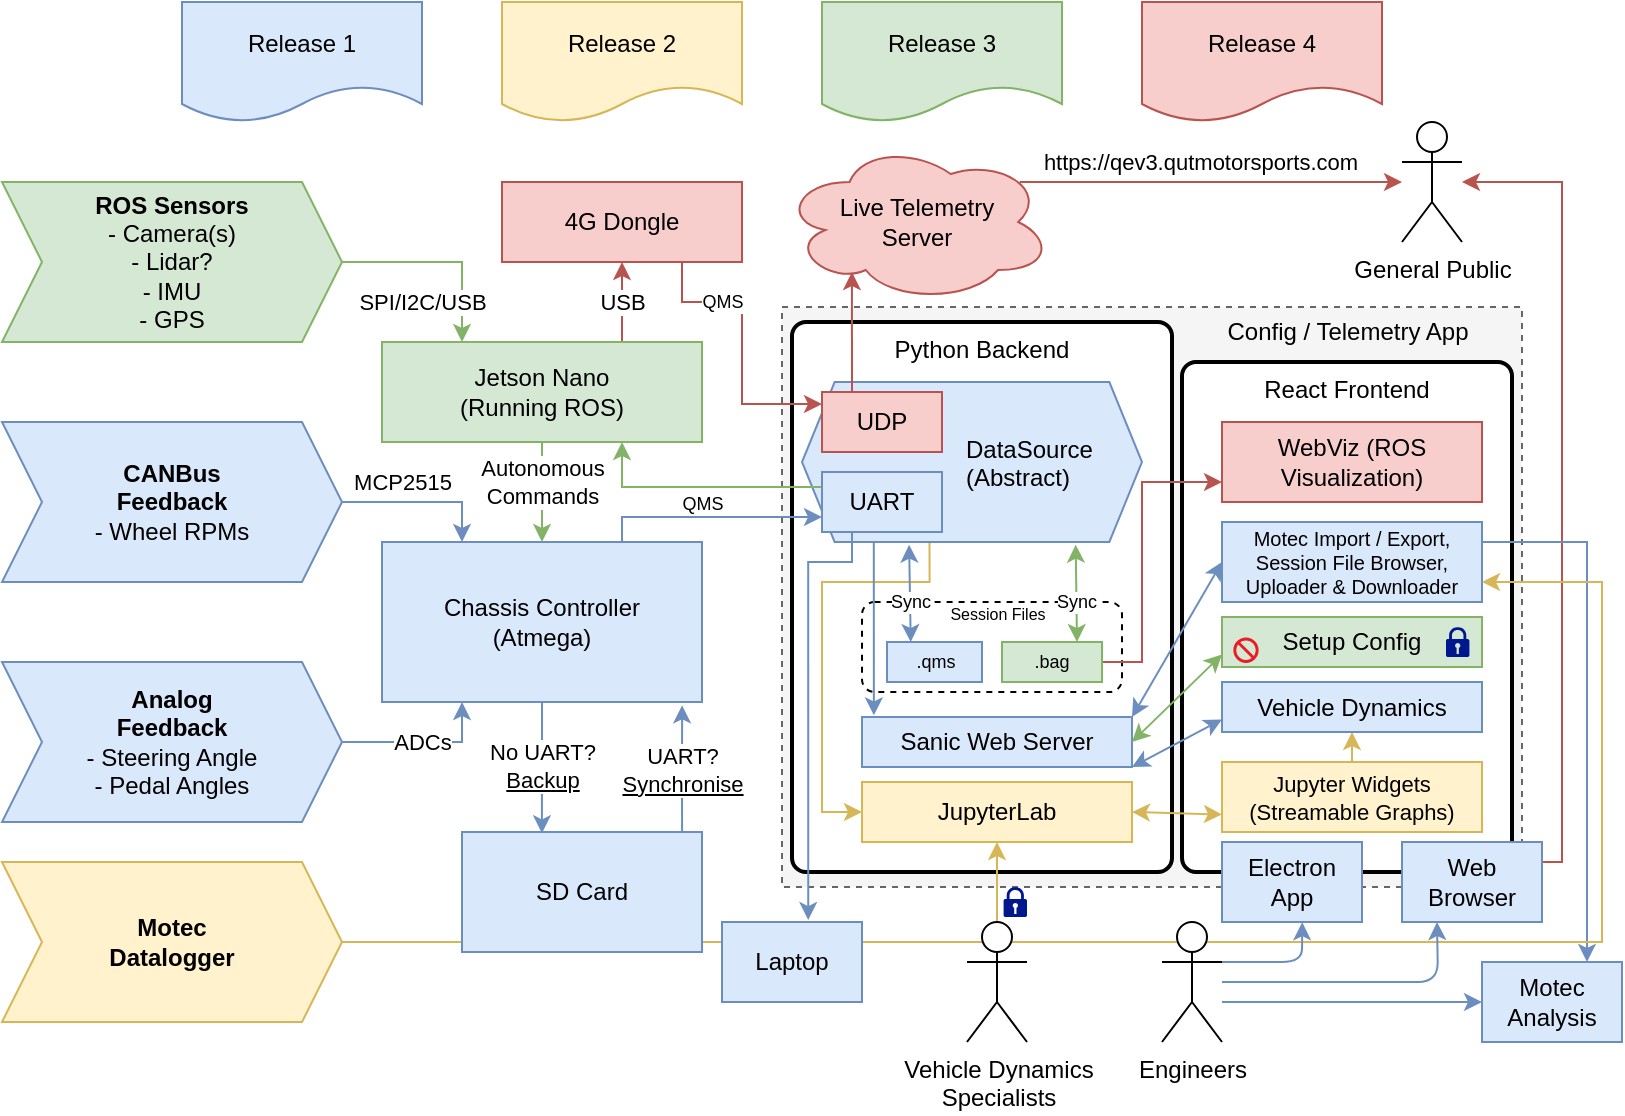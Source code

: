 <mxfile version="12.5.5" type="device"><diagram id="Tt-qvkZaq84tHr5Ab1qQ" name="Page-1"><mxGraphModel dx="1129" dy="1747" grid="1" gridSize="10" guides="1" tooltips="1" connect="1" arrows="1" fold="1" page="1" pageScale="1" pageWidth="850" pageHeight="1100" math="0" shadow="0"><root><mxCell id="0"/><mxCell id="1" parent="0"/><mxCell id="FSaRbAOGkhwXoyxyGRA2-41" value="" style="rounded=0;whiteSpace=wrap;html=1;dashed=1;fillColor=#f5f5f5;strokeColor=#666666;fontColor=#333333;" parent="1" vertex="1"><mxGeometry x="420" y="-17.5" width="370" height="290" as="geometry"/></mxCell><mxCell id="FSaRbAOGkhwXoyxyGRA2-29" value="&lt;div&gt;No UART?&lt;br&gt;&lt;/div&gt;&lt;div&gt;&lt;u&gt;Backup&lt;/u&gt;&lt;/div&gt;" style="edgeStyle=orthogonalEdgeStyle;rounded=0;orthogonalLoop=1;jettySize=auto;html=1;exitX=0.5;exitY=1;exitDx=0;exitDy=0;entryX=0.333;entryY=0.011;entryDx=0;entryDy=0;entryPerimeter=0;fillColor=#dae8fc;strokeColor=#6c8ebf;" parent="1" source="FSaRbAOGkhwXoyxyGRA2-11" target="FSaRbAOGkhwXoyxyGRA2-27" edge="1"><mxGeometry x="-0.011" relative="1" as="geometry"><mxPoint as="offset"/></mxGeometry></mxCell><mxCell id="FSaRbAOGkhwXoyxyGRA2-11" value="&lt;div&gt;Chassis Controller&lt;/div&gt;&lt;div&gt;(Atmega)&lt;br&gt;&lt;/div&gt;" style="rounded=0;whiteSpace=wrap;html=1;fillColor=#dae8fc;strokeColor=#6c8ebf;" parent="1" vertex="1"><mxGeometry x="220" y="100" width="160" height="80" as="geometry"/></mxCell><mxCell id="FSaRbAOGkhwXoyxyGRA2-23" value="MCP2515" style="edgeStyle=orthogonalEdgeStyle;rounded=0;orthogonalLoop=1;jettySize=auto;html=1;exitX=1;exitY=0.5;exitDx=0;exitDy=0;entryX=0.25;entryY=0;entryDx=0;entryDy=0;fillColor=#dae8fc;strokeColor=#6c8ebf;" parent="1" source="FSaRbAOGkhwXoyxyGRA2-13" target="FSaRbAOGkhwXoyxyGRA2-11" edge="1"><mxGeometry x="-0.25" y="10" relative="1" as="geometry"><mxPoint as="offset"/></mxGeometry></mxCell><mxCell id="FSaRbAOGkhwXoyxyGRA2-13" value="&lt;div&gt;&lt;b&gt;CANBus&lt;/b&gt;&lt;/div&gt;&lt;div&gt;&lt;b&gt;Feedback&lt;/b&gt;&lt;/div&gt;&lt;div&gt;- Wheel RPMs&lt;br&gt;&lt;b&gt;&lt;/b&gt;&lt;/div&gt;" style="shape=step;perimeter=stepPerimeter;whiteSpace=wrap;html=1;fixedSize=1;rotation=0;fillColor=#dae8fc;strokeColor=#6c8ebf;" parent="1" vertex="1"><mxGeometry x="30" y="40" width="170" height="80" as="geometry"/></mxCell><mxCell id="FSaRbAOGkhwXoyxyGRA2-24" value="ADCs" style="edgeStyle=orthogonalEdgeStyle;rounded=0;orthogonalLoop=1;jettySize=auto;html=1;exitX=1;exitY=0.5;exitDx=0;exitDy=0;entryX=0.25;entryY=1;entryDx=0;entryDy=0;fillColor=#dae8fc;strokeColor=#6c8ebf;" parent="1" source="FSaRbAOGkhwXoyxyGRA2-14" target="FSaRbAOGkhwXoyxyGRA2-11" edge="1"><mxGeometry relative="1" as="geometry"/></mxCell><mxCell id="FSaRbAOGkhwXoyxyGRA2-14" value="&lt;div&gt;&lt;b&gt;Analog&lt;/b&gt;&lt;/div&gt;&lt;div&gt;&lt;b&gt;Feedback&lt;/b&gt;&lt;/div&gt;&lt;div&gt;- Steering Angle&lt;/div&gt;&lt;div&gt;- Pedal Angles&lt;br&gt;&lt;/div&gt;" style="shape=step;perimeter=stepPerimeter;whiteSpace=wrap;html=1;fixedSize=1;rotation=0;fillColor=#dae8fc;strokeColor=#6c8ebf;" parent="1" vertex="1"><mxGeometry x="30" y="160" width="170" height="80" as="geometry"/></mxCell><mxCell id="FSaRbAOGkhwXoyxyGRA2-37" value="USB" style="edgeStyle=orthogonalEdgeStyle;rounded=0;orthogonalLoop=1;jettySize=auto;html=1;exitX=0.75;exitY=0;exitDx=0;exitDy=0;entryX=0.5;entryY=1;entryDx=0;entryDy=0;fillColor=#f8cecc;strokeColor=#b85450;" parent="1" source="FSaRbAOGkhwXoyxyGRA2-15" target="FSaRbAOGkhwXoyxyGRA2-34" edge="1"><mxGeometry x="0.017" relative="1" as="geometry"><mxPoint x="340" y="-40" as="targetPoint"/><mxPoint as="offset"/></mxGeometry></mxCell><mxCell id="FSaRbAOGkhwXoyxyGRA2-15" value="&lt;div&gt;Jetson Nano&lt;/div&gt;&lt;div&gt;(Running ROS)&lt;br&gt;&lt;/div&gt;" style="rounded=0;whiteSpace=wrap;html=1;fillColor=#d5e8d4;strokeColor=#82b366;" parent="1" vertex="1"><mxGeometry x="220" width="160" height="50" as="geometry"/></mxCell><mxCell id="FSaRbAOGkhwXoyxyGRA2-22" value="&lt;div&gt;SPI/I2C/USB&lt;/div&gt;" style="edgeStyle=orthogonalEdgeStyle;rounded=0;orthogonalLoop=1;jettySize=auto;html=1;exitX=1;exitY=0.5;exitDx=0;exitDy=0;entryX=0.25;entryY=0;entryDx=0;entryDy=0;fillColor=#d5e8d4;strokeColor=#82b366;" parent="1" source="FSaRbAOGkhwXoyxyGRA2-19" target="FSaRbAOGkhwXoyxyGRA2-15" edge="1"><mxGeometry x="0.604" y="-20" relative="1" as="geometry"><mxPoint as="offset"/></mxGeometry></mxCell><mxCell id="FSaRbAOGkhwXoyxyGRA2-19" value="&lt;div&gt;&lt;b&gt;ROS Sensors&lt;/b&gt;&lt;/div&gt;&lt;div&gt;- Camera(s)&lt;/div&gt;&lt;div&gt;- Lidar?&lt;/div&gt;&lt;div&gt;- IMU&lt;/div&gt;&lt;div&gt;- GPS&lt;br&gt;&lt;/div&gt;" style="shape=step;perimeter=stepPerimeter;whiteSpace=wrap;html=1;fixedSize=1;rotation=0;fillColor=#d5e8d4;strokeColor=#82b366;" parent="1" vertex="1"><mxGeometry x="30" y="-80" width="170" height="80" as="geometry"/></mxCell><mxCell id="FSaRbAOGkhwXoyxyGRA2-31" value="&lt;div&gt;UART?&lt;/div&gt;&lt;div&gt;&lt;u&gt;Synchronise&lt;/u&gt;&lt;br&gt;&lt;/div&gt;" style="edgeStyle=orthogonalEdgeStyle;rounded=0;orthogonalLoop=1;jettySize=auto;html=1;exitX=0.917;exitY=0.028;exitDx=0;exitDy=0;entryX=0.938;entryY=1.021;entryDx=0;entryDy=0;entryPerimeter=0;exitPerimeter=0;fillColor=#dae8fc;strokeColor=#6c8ebf;" parent="1" source="FSaRbAOGkhwXoyxyGRA2-27" target="FSaRbAOGkhwXoyxyGRA2-11" edge="1"><mxGeometry relative="1" as="geometry"/></mxCell><mxCell id="FSaRbAOGkhwXoyxyGRA2-32" value="Python Backend" style="rounded=1;whiteSpace=wrap;html=1;absoluteArcSize=1;arcSize=14;strokeWidth=2;verticalAlign=top;" parent="1" vertex="1"><mxGeometry x="425" y="-10" width="190" height="275" as="geometry"/></mxCell><mxCell id="ucsxu9YpyG6c2LlJ2GXp-8" style="edgeStyle=orthogonalEdgeStyle;rounded=0;orthogonalLoop=1;jettySize=auto;html=1;exitX=0.75;exitY=1;exitDx=0;exitDy=0;fillColor=#f8cecc;strokeColor=#b85450;" parent="1" source="FSaRbAOGkhwXoyxyGRA2-34" target="OwCHrOAxboVEznAXOx7y-9" edge="1"><mxGeometry relative="1" as="geometry"><Array as="points"><mxPoint x="370" y="-20"/><mxPoint x="400" y="-20"/><mxPoint x="400" y="31"/></Array></mxGeometry></mxCell><mxCell id="ucsxu9YpyG6c2LlJ2GXp-9" value="QMS" style="text;html=1;align=center;verticalAlign=middle;resizable=0;points=[];labelBackgroundColor=#ffffff;fontSize=9;" parent="ucsxu9YpyG6c2LlJ2GXp-8" vertex="1" connectable="0"><mxGeometry x="-0.718" y="6" relative="1" as="geometry"><mxPoint x="19.86" y="5.83" as="offset"/></mxGeometry></mxCell><mxCell id="FSaRbAOGkhwXoyxyGRA2-34" value="4G Dongle" style="rounded=0;whiteSpace=wrap;html=1;fillColor=#f8cecc;strokeColor=#b85450;" parent="1" vertex="1"><mxGeometry x="280" y="-80" width="120" height="40" as="geometry"/></mxCell><mxCell id="FSaRbAOGkhwXoyxyGRA2-42" value="Config / Telemetry App" style="text;html=1;strokeColor=none;fillColor=none;align=center;verticalAlign=middle;whiteSpace=wrap;rounded=0;dashed=1;" parent="1" vertex="1"><mxGeometry x="627.5" y="-10" width="150" height="10" as="geometry"/></mxCell><mxCell id="FSaRbAOGkhwXoyxyGRA2-46" value="General Public" style="shape=umlActor;verticalLabelPosition=bottom;labelBackgroundColor=#ffffff;verticalAlign=top;html=1;outlineConnect=0;" parent="1" vertex="1"><mxGeometry x="730" y="-110" width="30" height="60" as="geometry"/></mxCell><mxCell id="OwCHrOAxboVEznAXOx7y-3" value="JupyterLab" style="rounded=0;whiteSpace=wrap;html=1;fillColor=#fff2cc;strokeColor=#d6b656;" parent="1" vertex="1"><mxGeometry x="460" y="220" width="135" height="30" as="geometry"/></mxCell><mxCell id="OwCHrOAxboVEznAXOx7y-4" value="Sanic Web Server" style="rounded=0;whiteSpace=wrap;html=1;fillColor=#dae8fc;strokeColor=#6c8ebf;" parent="1" vertex="1"><mxGeometry x="460" y="187.5" width="135" height="25" as="geometry"/></mxCell><mxCell id="OwCHrOAxboVEznAXOx7y-49" style="edgeStyle=orthogonalEdgeStyle;rounded=0;orthogonalLoop=1;jettySize=auto;html=1;exitX=0.375;exitY=1;exitDx=0;exitDy=0;entryX=0;entryY=0.5;entryDx=0;entryDy=0;fontSize=11;fillColor=#fff2cc;strokeColor=#d6b656;" parent="1" source="OwCHrOAxboVEznAXOx7y-5" target="OwCHrOAxboVEznAXOx7y-3" edge="1"><mxGeometry relative="1" as="geometry"><Array as="points"><mxPoint x="494" y="120"/><mxPoint x="440" y="120"/><mxPoint x="440" y="235"/></Array></mxGeometry></mxCell><mxCell id="OwCHrOAxboVEznAXOx7y-5" value="" style="shape=hexagon;perimeter=hexagonPerimeter2;whiteSpace=wrap;html=1;size=0.096;verticalAlign=top;fillColor=#dae8fc;strokeColor=#6c8ebf;" parent="1" vertex="1"><mxGeometry x="430" y="20" width="170" height="80" as="geometry"/></mxCell><mxCell id="OwCHrOAxboVEznAXOx7y-50" style="edgeStyle=orthogonalEdgeStyle;rounded=0;orthogonalLoop=1;jettySize=auto;html=1;exitX=0.25;exitY=1;exitDx=0;exitDy=0;entryX=0.616;entryY=-0.024;entryDx=0;entryDy=0;entryPerimeter=0;fontSize=11;fillColor=#dae8fc;strokeColor=#6c8ebf;" parent="1" source="OwCHrOAxboVEznAXOx7y-6" target="OwCHrOAxboVEznAXOx7y-31" edge="1"><mxGeometry relative="1" as="geometry"><Array as="points"><mxPoint x="455" y="110"/><mxPoint x="433" y="110"/></Array></mxGeometry></mxCell><mxCell id="ucsxu9YpyG6c2LlJ2GXp-30" value="QMS" style="edgeStyle=orthogonalEdgeStyle;rounded=0;orthogonalLoop=1;jettySize=auto;html=1;exitX=0;exitY=0.25;exitDx=0;exitDy=0;entryX=0.75;entryY=1;entryDx=0;entryDy=0;fontSize=9;fillColor=#d5e8d4;strokeColor=#82b366;" parent="1" source="OwCHrOAxboVEznAXOx7y-6" target="FSaRbAOGkhwXoyxyGRA2-15" edge="1"><mxGeometry x="-0.017" y="8" relative="1" as="geometry"><mxPoint as="offset"/></mxGeometry></mxCell><mxCell id="OwCHrOAxboVEznAXOx7y-6" value="UART" style="rounded=0;whiteSpace=wrap;html=1;fillColor=#dae8fc;strokeColor=#6c8ebf;" parent="1" vertex="1"><mxGeometry x="440" y="65" width="60" height="30" as="geometry"/></mxCell><mxCell id="OwCHrOAxboVEznAXOx7y-8" value="React Frontend" style="rounded=1;whiteSpace=wrap;html=1;absoluteArcSize=1;arcSize=14;strokeWidth=2;verticalAlign=top;" parent="1" vertex="1"><mxGeometry x="620" y="10" width="165" height="255" as="geometry"/></mxCell><mxCell id="FSaRbAOGkhwXoyxyGRA2-43" value="Electron App" style="rounded=0;whiteSpace=wrap;html=1;fillColor=#dae8fc;strokeColor=#6c8ebf;" parent="1" vertex="1"><mxGeometry x="640" y="250" width="70" height="40" as="geometry"/></mxCell><mxCell id="OwCHrOAxboVEznAXOx7y-47" style="edgeStyle=orthogonalEdgeStyle;rounded=0;orthogonalLoop=1;jettySize=auto;html=1;exitX=1;exitY=0.25;exitDx=0;exitDy=0;fontSize=11;fillColor=#f8cecc;strokeColor=#b85450;" parent="1" source="FSaRbAOGkhwXoyxyGRA2-44" edge="1"><mxGeometry relative="1" as="geometry"><mxPoint x="760.0" y="-80" as="targetPoint"/><Array as="points"><mxPoint x="810" y="260"/><mxPoint x="810" y="-80"/></Array></mxGeometry></mxCell><mxCell id="FSaRbAOGkhwXoyxyGRA2-44" value="&lt;div&gt;Web&lt;/div&gt;&lt;div&gt;Browser&lt;br&gt;&lt;/div&gt;" style="rounded=0;whiteSpace=wrap;html=1;fillColor=#dae8fc;strokeColor=#6c8ebf;" parent="1" vertex="1"><mxGeometry x="730" y="250" width="70" height="40" as="geometry"/></mxCell><mxCell id="OwCHrOAxboVEznAXOx7y-40" value="https://qev3.qutmotorsports.com" style="edgeStyle=orthogonalEdgeStyle;rounded=0;orthogonalLoop=1;jettySize=auto;html=1;exitX=0.88;exitY=0.25;exitDx=0;exitDy=0;exitPerimeter=0;fillColor=#f8cecc;strokeColor=#b85450;" parent="1" source="FSaRbAOGkhwXoyxyGRA2-35" edge="1"><mxGeometry x="-0.046" y="10" relative="1" as="geometry"><mxPoint x="730" y="-80" as="targetPoint"/><mxPoint x="-1" as="offset"/></mxGeometry></mxCell><mxCell id="FSaRbAOGkhwXoyxyGRA2-35" value="&lt;div&gt;Live Telemetry&lt;/div&gt;&lt;div&gt;Server&lt;br&gt;&lt;/div&gt;" style="ellipse;shape=cloud;whiteSpace=wrap;html=1;fillColor=#f8cecc;strokeColor=#b85450;" parent="1" vertex="1"><mxGeometry x="420" y="-100" width="135" height="80" as="geometry"/></mxCell><mxCell id="OwCHrOAxboVEznAXOx7y-39" style="edgeStyle=orthogonalEdgeStyle;rounded=0;orthogonalLoop=1;jettySize=auto;html=1;exitX=0.25;exitY=0;exitDx=0;exitDy=0;entryX=0.259;entryY=0.813;entryDx=0;entryDy=0;entryPerimeter=0;fillColor=#f8cecc;strokeColor=#b85450;" parent="1" source="OwCHrOAxboVEznAXOx7y-9" target="FSaRbAOGkhwXoyxyGRA2-35" edge="1"><mxGeometry relative="1" as="geometry"/></mxCell><mxCell id="OwCHrOAxboVEznAXOx7y-9" value="UDP" style="rounded=0;whiteSpace=wrap;html=1;fillColor=#f8cecc;strokeColor=#b85450;" parent="1" vertex="1"><mxGeometry x="440" y="25" width="60" height="30" as="geometry"/></mxCell><mxCell id="OwCHrOAxboVEznAXOx7y-54" style="edgeStyle=orthogonalEdgeStyle;rounded=0;orthogonalLoop=1;jettySize=auto;html=1;exitX=0.5;exitY=0;exitDx=0;exitDy=0;entryX=0.5;entryY=1;entryDx=0;entryDy=0;fontSize=11;fillColor=#fff2cc;strokeColor=#d6b656;" parent="1" source="OwCHrOAxboVEznAXOx7y-10" target="OwCHrOAxboVEznAXOx7y-51" edge="1"><mxGeometry relative="1" as="geometry"/></mxCell><mxCell id="OwCHrOAxboVEznAXOx7y-10" value="&lt;div style=&quot;font-size: 11px;&quot;&gt;Jupyter Widgets&lt;/div&gt;&lt;div style=&quot;font-size: 11px;&quot;&gt;(Streamable Graphs)&lt;br style=&quot;font-size: 11px;&quot;&gt;&lt;/div&gt;" style="rounded=0;whiteSpace=wrap;html=1;fontSize=11;fillColor=#fff2cc;strokeColor=#d6b656;" parent="1" vertex="1"><mxGeometry x="640" y="210" width="130" height="35" as="geometry"/></mxCell><mxCell id="OwCHrOAxboVEznAXOx7y-12" value="" style="endArrow=classic;startArrow=classic;html=1;exitX=1;exitY=0.5;exitDx=0;exitDy=0;entryX=0;entryY=0.75;entryDx=0;entryDy=0;fillColor=#fff2cc;strokeColor=#d6b656;" parent="1" source="OwCHrOAxboVEznAXOx7y-3" target="OwCHrOAxboVEznAXOx7y-10" edge="1"><mxGeometry width="50" height="50" relative="1" as="geometry"><mxPoint x="30" y="500" as="sourcePoint"/><mxPoint x="80" y="450" as="targetPoint"/></mxGeometry></mxCell><mxCell id="OwCHrOAxboVEznAXOx7y-16" value="&lt;div&gt;DataSource&lt;/div&gt;&lt;div&gt;(Abstract)&lt;/div&gt;" style="text;html=1;" parent="1" vertex="1"><mxGeometry x="510" y="40" width="80" height="30" as="geometry"/></mxCell><mxCell id="OwCHrOAxboVEznAXOx7y-19" value="WebViz (ROS Visualization)" style="rounded=0;whiteSpace=wrap;html=1;fillColor=#f8cecc;strokeColor=#b85450;" parent="1" vertex="1"><mxGeometry x="640" y="40" width="130" height="40" as="geometry"/></mxCell><mxCell id="OwCHrOAxboVEznAXOx7y-26" value="" style="endArrow=classic;html=1;entryX=0.5;entryY=1;entryDx=0;entryDy=0;exitX=0.5;exitY=0;exitDx=0;exitDy=0;exitPerimeter=0;fillColor=#fff2cc;strokeColor=#d6b656;" parent="1" source="OwCHrOAxboVEznAXOx7y-7" target="OwCHrOAxboVEznAXOx7y-3" edge="1"><mxGeometry width="50" height="50" relative="1" as="geometry"><mxPoint x="528" y="280" as="sourcePoint"/><mxPoint x="200" y="450" as="targetPoint"/></mxGeometry></mxCell><mxCell id="OwCHrOAxboVEznAXOx7y-32" style="edgeStyle=orthogonalEdgeStyle;rounded=0;orthogonalLoop=1;jettySize=auto;html=1;exitX=0.75;exitY=0;exitDx=0;exitDy=0;entryX=0;entryY=0.75;entryDx=0;entryDy=0;fillColor=#dae8fc;strokeColor=#6c8ebf;" parent="1" source="FSaRbAOGkhwXoyxyGRA2-11" target="OwCHrOAxboVEznAXOx7y-6" edge="1"><mxGeometry relative="1" as="geometry"><Array as="points"><mxPoint x="340" y="88"/></Array></mxGeometry></mxCell><mxCell id="OwCHrOAxboVEznAXOx7y-44" value="Setup Config" style="rounded=0;whiteSpace=wrap;html=1;fillColor=#d5e8d4;strokeColor=#82b366;" parent="1" vertex="1"><mxGeometry x="640" y="137.5" width="130" height="25" as="geometry"/></mxCell><mxCell id="OwCHrOAxboVEznAXOx7y-51" value="&lt;div&gt;Vehicle Dynamics&lt;/div&gt;" style="rounded=0;whiteSpace=wrap;html=1;fillColor=#dae8fc;strokeColor=#6c8ebf;align=center;" parent="1" vertex="1"><mxGeometry x="640" y="170" width="130" height="25" as="geometry"/></mxCell><mxCell id="ucsxu9YpyG6c2LlJ2GXp-1" value="Release 1" style="shape=document;whiteSpace=wrap;html=1;boundedLbl=1;fillColor=#dae8fc;strokeColor=#6c8ebf;" parent="1" vertex="1"><mxGeometry x="120" y="-170" width="120" height="60" as="geometry"/></mxCell><mxCell id="ucsxu9YpyG6c2LlJ2GXp-4" value="&lt;div&gt;Release 2&lt;/div&gt;" style="shape=document;whiteSpace=wrap;html=1;boundedLbl=1;fillColor=#fff2cc;strokeColor=#d6b656;" parent="1" vertex="1"><mxGeometry x="280" y="-170" width="120" height="60" as="geometry"/></mxCell><mxCell id="ucsxu9YpyG6c2LlJ2GXp-5" value="&lt;div&gt;Release 3&lt;/div&gt;" style="shape=document;whiteSpace=wrap;html=1;boundedLbl=1;fillColor=#d5e8d4;strokeColor=#82b366;" parent="1" vertex="1"><mxGeometry x="440" y="-170" width="120" height="60" as="geometry"/></mxCell><mxCell id="ucsxu9YpyG6c2LlJ2GXp-6" value="Release 4" style="shape=document;whiteSpace=wrap;html=1;boundedLbl=1;fillColor=#f8cecc;strokeColor=#b85450;" parent="1" vertex="1"><mxGeometry x="600" y="-170" width="120" height="60" as="geometry"/></mxCell><mxCell id="ucsxu9YpyG6c2LlJ2GXp-13" value="" style="endArrow=classic;startArrow=classic;html=1;fontSize=9;entryX=0;entryY=0.75;entryDx=0;entryDy=0;exitX=1;exitY=1;exitDx=0;exitDy=0;fillColor=#dae8fc;strokeColor=#6c8ebf;" parent="1" source="OwCHrOAxboVEznAXOx7y-4" target="OwCHrOAxboVEznAXOx7y-51" edge="1"><mxGeometry width="50" height="50" relative="1" as="geometry"><mxPoint x="30" y="470" as="sourcePoint"/><mxPoint x="80" y="420" as="targetPoint"/></mxGeometry></mxCell><mxCell id="ucsxu9YpyG6c2LlJ2GXp-14" value="" style="endArrow=classic;startArrow=classic;html=1;fontSize=9;entryX=0;entryY=0.75;entryDx=0;entryDy=0;exitX=1;exitY=0.5;exitDx=0;exitDy=0;fillColor=#d5e8d4;strokeColor=#82b366;" parent="1" source="OwCHrOAxboVEznAXOx7y-4" target="OwCHrOAxboVEznAXOx7y-44" edge="1"><mxGeometry width="50" height="50" relative="1" as="geometry"><mxPoint x="30" y="470" as="sourcePoint"/><mxPoint x="80" y="420" as="targetPoint"/></mxGeometry></mxCell><mxCell id="ucsxu9YpyG6c2LlJ2GXp-18" value="" style="rounded=1;whiteSpace=wrap;html=1;fontSize=9;dashed=1;verticalAlign=top;arcSize=14;" parent="1" vertex="1"><mxGeometry x="460" y="130" width="130" height="45" as="geometry"/></mxCell><mxCell id="ucsxu9YpyG6c2LlJ2GXp-20" value=".qms" style="rounded=0;whiteSpace=wrap;html=1;fontSize=9;fillColor=#dae8fc;strokeColor=#6c8ebf;" parent="1" vertex="1"><mxGeometry x="472.5" y="150" width="47.5" height="20" as="geometry"/></mxCell><mxCell id="ucsxu9YpyG6c2LlJ2GXp-28" style="edgeStyle=orthogonalEdgeStyle;rounded=0;orthogonalLoop=1;jettySize=auto;html=1;exitX=1;exitY=0.5;exitDx=0;exitDy=0;entryX=0;entryY=0.75;entryDx=0;entryDy=0;fontSize=9;fillColor=#f8cecc;strokeColor=#b85450;" parent="1" source="ucsxu9YpyG6c2LlJ2GXp-21" target="OwCHrOAxboVEznAXOx7y-19" edge="1"><mxGeometry relative="1" as="geometry"><Array as="points"><mxPoint x="600" y="160"/><mxPoint x="600" y="70"/></Array></mxGeometry></mxCell><mxCell id="ucsxu9YpyG6c2LlJ2GXp-21" value=".bag" style="rounded=0;whiteSpace=wrap;html=1;fontSize=9;fillColor=#d5e8d4;strokeColor=#82b366;" parent="1" vertex="1"><mxGeometry x="530" y="150" width="50" height="20" as="geometry"/></mxCell><mxCell id="ucsxu9YpyG6c2LlJ2GXp-25" value="Sync" style="endArrow=classic;startArrow=classic;html=1;fontSize=9;exitX=0.315;exitY=1.017;exitDx=0;exitDy=0;exitPerimeter=0;entryX=0.25;entryY=0;entryDx=0;entryDy=0;fillColor=#dae8fc;strokeColor=#6c8ebf;" parent="1" source="OwCHrOAxboVEznAXOx7y-5" target="ucsxu9YpyG6c2LlJ2GXp-20" edge="1"><mxGeometry x="0.178" width="50" height="50" relative="1" as="geometry"><mxPoint x="30" y="470" as="sourcePoint"/><mxPoint x="80" y="420" as="targetPoint"/><mxPoint as="offset"/></mxGeometry></mxCell><mxCell id="ucsxu9YpyG6c2LlJ2GXp-27" value="Sync" style="endArrow=classic;startArrow=classic;html=1;fontSize=9;exitX=0.805;exitY=1.017;exitDx=0;exitDy=0;exitPerimeter=0;entryX=0.75;entryY=0;entryDx=0;entryDy=0;fillColor=#d5e8d4;strokeColor=#82b366;" parent="1" source="OwCHrOAxboVEznAXOx7y-5" target="ucsxu9YpyG6c2LlJ2GXp-21" edge="1"><mxGeometry x="0.178" width="50" height="50" relative="1" as="geometry"><mxPoint x="30" y="470" as="sourcePoint"/><mxPoint x="80" y="420" as="targetPoint"/><mxPoint as="offset"/></mxGeometry></mxCell><mxCell id="ucsxu9YpyG6c2LlJ2GXp-32" value="&lt;font style=&quot;font-size: 8px&quot;&gt;Session Files&lt;br&gt;&lt;/font&gt;" style="text;html=1;strokeColor=none;fillColor=none;align=center;verticalAlign=middle;whiteSpace=wrap;rounded=0;fontSize=9;" parent="1" vertex="1"><mxGeometry x="497.5" y="130" width="60" height="12.5" as="geometry"/></mxCell><mxCell id="ucsxu9YpyG6c2LlJ2GXp-34" style="edgeStyle=orthogonalEdgeStyle;rounded=0;orthogonalLoop=1;jettySize=auto;html=1;exitX=0.375;exitY=1;exitDx=0;exitDy=0;entryX=0.044;entryY=-0.033;entryDx=0;entryDy=0;entryPerimeter=0;fontSize=9;fillColor=#dae8fc;strokeColor=#6c8ebf;" parent="1" source="OwCHrOAxboVEznAXOx7y-5" target="OwCHrOAxboVEznAXOx7y-4" edge="1"><mxGeometry relative="1" as="geometry"><Array as="points"><mxPoint x="466" y="100"/></Array></mxGeometry></mxCell><mxCell id="kUVWs_AEAM7gfsOTqryA-1" value="" style="aspect=fixed;pointerEvents=1;shadow=0;dashed=0;html=1;strokeColor=none;labelPosition=center;verticalLabelPosition=bottom;verticalAlign=top;align=center;fillColor=#00188D;shape=mxgraph.mscae.enterprise.lock" vertex="1" parent="1"><mxGeometry x="530.8" y="272.5" width="11.7" height="15" as="geometry"/></mxCell><mxCell id="kUVWs_AEAM7gfsOTqryA-3" value="" style="aspect=fixed;pointerEvents=1;shadow=0;dashed=0;html=1;strokeColor=none;labelPosition=center;verticalLabelPosition=bottom;verticalAlign=top;align=center;fillColor=#00188D;shape=mxgraph.mscae.enterprise.lock" vertex="1" parent="1"><mxGeometry x="752" y="142.5" width="11.7" height="15" as="geometry"/></mxCell><mxCell id="kUVWs_AEAM7gfsOTqryA-22" style="edgeStyle=orthogonalEdgeStyle;rounded=0;jumpSize=3;orthogonalLoop=1;jettySize=auto;html=1;exitX=1;exitY=0.25;exitDx=0;exitDy=0;entryX=0.75;entryY=0;entryDx=0;entryDy=0;fillColor=#dae8fc;strokeColor=#6c8ebf;" edge="1" parent="1" source="kUVWs_AEAM7gfsOTqryA-5" target="kUVWs_AEAM7gfsOTqryA-8"><mxGeometry relative="1" as="geometry"/></mxCell><mxCell id="kUVWs_AEAM7gfsOTqryA-5" value="Motec Import / Export, Session File Browser, Uploader &amp;amp; Downloader" style="rounded=0;whiteSpace=wrap;html=1;align=center;fillColor=#dae8fc;strokeColor=#6c8ebf;fontSize=10;" vertex="1" parent="1"><mxGeometry x="640" y="90" width="130" height="40" as="geometry"/></mxCell><mxCell id="kUVWs_AEAM7gfsOTqryA-6" value="" style="endArrow=classic;startArrow=classic;html=1;fontSize=9;entryX=0;entryY=0.5;entryDx=0;entryDy=0;exitX=1;exitY=0;exitDx=0;exitDy=0;fillColor=#dae8fc;strokeColor=#6c8ebf;" edge="1" parent="1" source="OwCHrOAxboVEznAXOx7y-4" target="kUVWs_AEAM7gfsOTqryA-5"><mxGeometry width="50" height="50" relative="1" as="geometry"><mxPoint x="605" y="222.5" as="sourcePoint"/><mxPoint x="650" y="198.75" as="targetPoint"/></mxGeometry></mxCell><mxCell id="kUVWs_AEAM7gfsOTqryA-27" style="edgeStyle=orthogonalEdgeStyle;rounded=0;jumpSize=3;orthogonalLoop=1;jettySize=auto;html=1;exitX=1;exitY=0.5;exitDx=0;exitDy=0;entryX=1;entryY=0.75;entryDx=0;entryDy=0;fillColor=#fff2cc;strokeColor=#d6b656;" edge="1" parent="1" source="kUVWs_AEAM7gfsOTqryA-10" target="kUVWs_AEAM7gfsOTqryA-5"><mxGeometry relative="1" as="geometry"><Array as="points"><mxPoint x="830" y="300"/><mxPoint x="830" y="120"/></Array></mxGeometry></mxCell><mxCell id="kUVWs_AEAM7gfsOTqryA-10" value="&lt;div&gt;&lt;b&gt;Motec&lt;/b&gt;&lt;/div&gt;&lt;div&gt;&lt;b&gt;Datalogger&lt;/b&gt;&lt;/div&gt;" style="shape=step;perimeter=stepPerimeter;whiteSpace=wrap;html=1;fixedSize=1;rotation=0;fillColor=#fff2cc;strokeColor=#d6b656;" vertex="1" parent="1"><mxGeometry x="30" y="260" width="170" height="80" as="geometry"/></mxCell><mxCell id="kUVWs_AEAM7gfsOTqryA-15" value="" style="group" vertex="1" connectable="0" parent="1"><mxGeometry x="642" y="140" width="20" height="25" as="geometry"/></mxCell><mxCell id="kUVWs_AEAM7gfsOTqryA-14" value="" style="shape=image;html=1;verticalAlign=top;verticalLabelPosition=bottom;labelBackgroundColor=#ffffff;imageAspect=0;aspect=fixed;image=https://cdn3.iconfinder.com/data/icons/linecons-free-vector-icons-pack/32/cloud-128.png;align=center;" vertex="1" parent="kUVWs_AEAM7gfsOTqryA-15"><mxGeometry width="20" height="20" as="geometry"/></mxCell><mxCell id="kUVWs_AEAM7gfsOTqryA-12" value="" style="aspect=fixed;pointerEvents=1;shadow=0;dashed=0;html=1;strokeColor=none;labelPosition=center;verticalLabelPosition=bottom;verticalAlign=top;align=center;shape=mxgraph.mscae.enterprise.not_allowed;fillColor=#EA1C24;" vertex="1" parent="kUVWs_AEAM7gfsOTqryA-15"><mxGeometry x="3.672" y="7.812" width="12.656" height="12.656" as="geometry"/></mxCell><mxCell id="kUVWs_AEAM7gfsOTqryA-18" value="" style="endArrow=classic;html=1;entryX=0;entryY=0.5;entryDx=0;entryDy=0;fillColor=#dae8fc;strokeColor=#6c8ebf;" edge="1" parent="1" target="kUVWs_AEAM7gfsOTqryA-8"><mxGeometry width="50" height="50" relative="1" as="geometry"><mxPoint x="640" y="330" as="sourcePoint"/><mxPoint x="690.11" y="300.12" as="targetPoint"/><Array as="points"/></mxGeometry></mxCell><mxCell id="OwCHrOAxboVEznAXOx7y-31" value="Laptop" style="rounded=0;whiteSpace=wrap;html=1;fillColor=#dae8fc;strokeColor=#6c8ebf;" parent="1" vertex="1"><mxGeometry x="390" y="290" width="70" height="40" as="geometry"/></mxCell><mxCell id="OwCHrOAxboVEznAXOx7y-7" value="&lt;div&gt;Vehicle Dynamics&lt;/div&gt;&lt;div&gt;Specialists&lt;br&gt;&lt;/div&gt;" style="shape=umlActor;verticalLabelPosition=bottom;labelBackgroundColor=#ffffff;verticalAlign=top;html=1;outlineConnect=0;" parent="1" vertex="1"><mxGeometry x="512.5" y="290" width="30" height="60" as="geometry"/></mxCell><mxCell id="kUVWs_AEAM7gfsOTqryA-8" value="&lt;div&gt;Motec&lt;/div&gt;&lt;div&gt;Analysis&lt;br&gt;&lt;/div&gt;" style="rounded=0;whiteSpace=wrap;html=1;fillColor=#dae8fc;strokeColor=#6c8ebf;" vertex="1" parent="1"><mxGeometry x="770" y="310" width="70" height="40" as="geometry"/></mxCell><mxCell id="kUVWs_AEAM7gfsOTqryA-21" value="&lt;div&gt;Autonomous&lt;/div&gt;&lt;div&gt;Commands&lt;br&gt;&lt;/div&gt;" style="endArrow=classic;html=1;exitX=0.5;exitY=1;exitDx=0;exitDy=0;entryX=0.5;entryY=0;entryDx=0;entryDy=0;fillColor=#d5e8d4;strokeColor=#82b366;" edge="1" parent="1" source="FSaRbAOGkhwXoyxyGRA2-15" target="FSaRbAOGkhwXoyxyGRA2-11"><mxGeometry x="-0.2" width="50" height="50" relative="1" as="geometry"><mxPoint x="30" y="470" as="sourcePoint"/><mxPoint x="80" y="420" as="targetPoint"/><mxPoint as="offset"/></mxGeometry></mxCell><mxCell id="FSaRbAOGkhwXoyxyGRA2-27" value="SD Card" style="rounded=0;whiteSpace=wrap;html=1;fillColor=#dae8fc;strokeColor=#6c8ebf;" parent="1" vertex="1"><mxGeometry x="260" y="245" width="120" height="60" as="geometry"/></mxCell><mxCell id="OwCHrOAxboVEznAXOx7y-27" value="" style="endArrow=classic;html=1;entryX=0.573;entryY=1.003;entryDx=0;entryDy=0;entryPerimeter=0;fillColor=#dae8fc;strokeColor=#6c8ebf;" parent="1" target="FSaRbAOGkhwXoyxyGRA2-43" edge="1"><mxGeometry width="50" height="50" relative="1" as="geometry"><mxPoint x="640" y="310" as="sourcePoint"/><mxPoint x="170" y="450" as="targetPoint"/><Array as="points"><mxPoint x="680" y="310"/></Array></mxGeometry></mxCell><mxCell id="OwCHrOAxboVEznAXOx7y-28" value="" style="endArrow=classic;html=1;entryX=0.25;entryY=1;entryDx=0;entryDy=0;fillColor=#dae8fc;strokeColor=#6c8ebf;" parent="1" target="FSaRbAOGkhwXoyxyGRA2-44" edge="1"><mxGeometry width="50" height="50" relative="1" as="geometry"><mxPoint x="640" y="320" as="sourcePoint"/><mxPoint x="170" y="450" as="targetPoint"/><Array as="points"><mxPoint x="748" y="320"/></Array></mxGeometry></mxCell><mxCell id="FSaRbAOGkhwXoyxyGRA2-45" value="Engineers" style="shape=umlActor;verticalLabelPosition=bottom;labelBackgroundColor=#ffffff;verticalAlign=top;html=1;outlineConnect=0;" parent="1" vertex="1"><mxGeometry x="610" y="290" width="30" height="60" as="geometry"/></mxCell></root></mxGraphModel></diagram></mxfile>